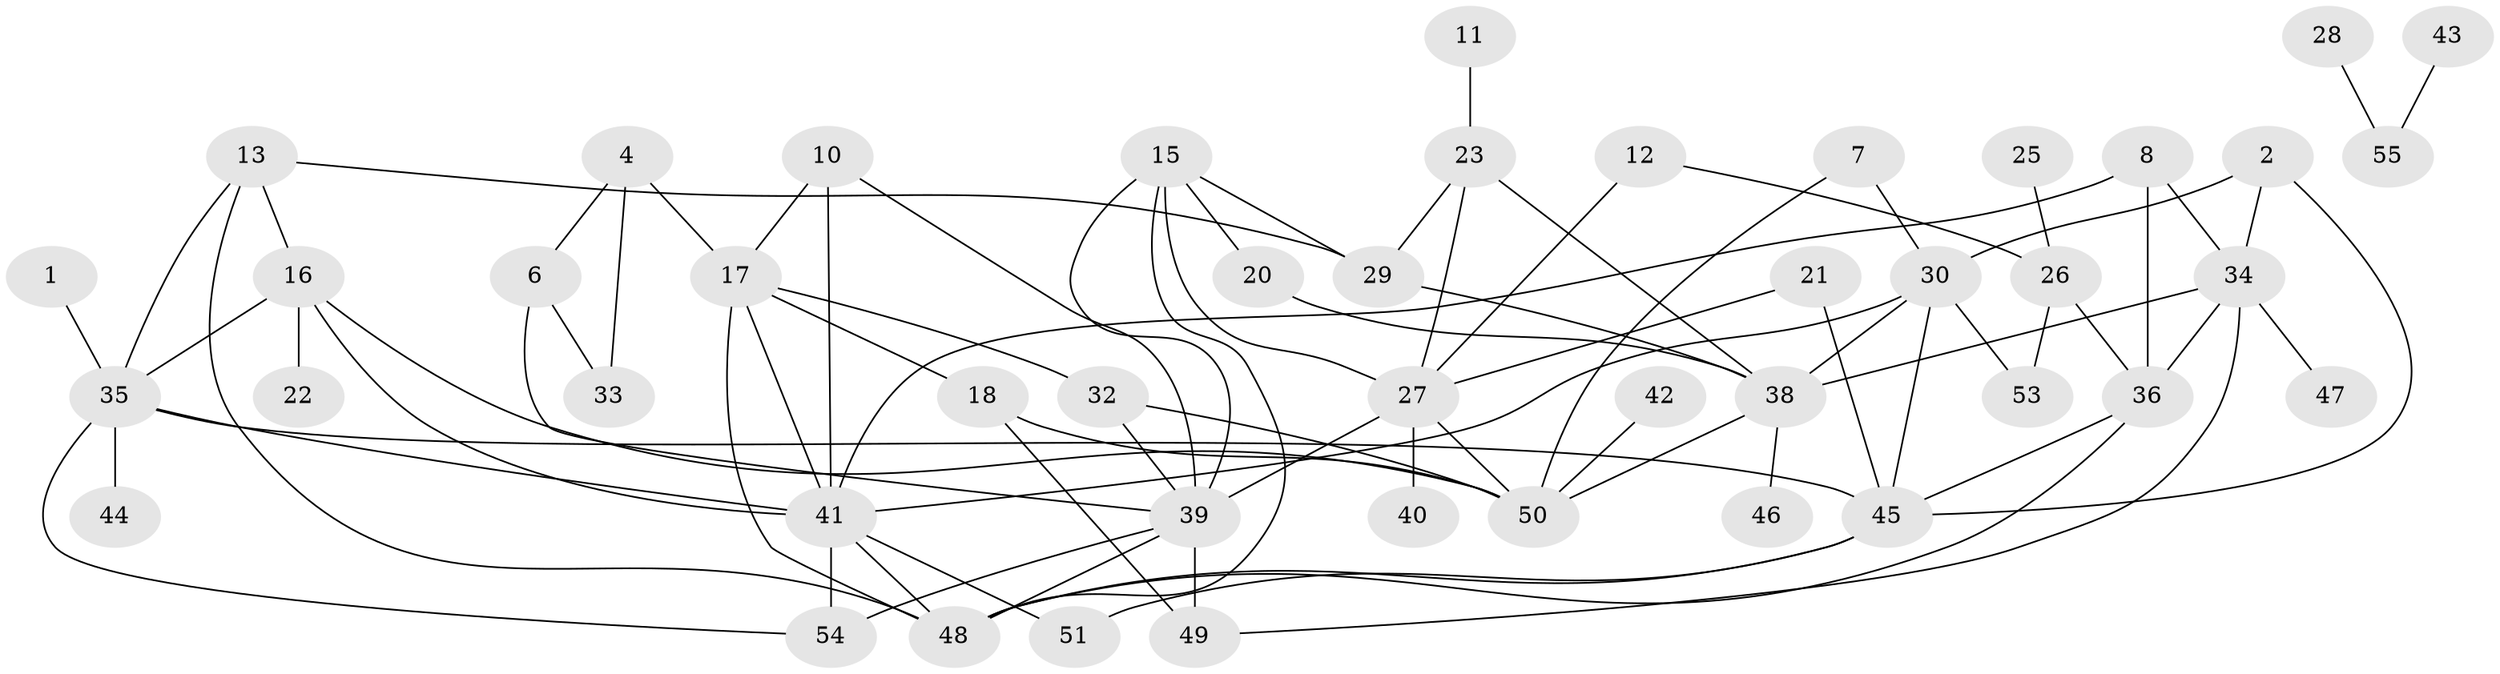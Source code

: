 // original degree distribution, {2: 0.22935779816513763, 4: 0.1559633027522936, 3: 0.2018348623853211, 1: 0.21100917431192662, 0: 0.07339449541284404, 7: 0.01834862385321101, 6: 0.009174311926605505, 5: 0.10091743119266056}
// Generated by graph-tools (version 1.1) at 2025/49/03/09/25 03:49:12]
// undirected, 46 vertices, 81 edges
graph export_dot {
graph [start="1"]
  node [color=gray90,style=filled];
  1;
  2;
  4;
  6;
  7;
  8;
  10;
  11;
  12;
  13;
  15;
  16;
  17;
  18;
  20;
  21;
  22;
  23;
  25;
  26;
  27;
  28;
  29;
  30;
  32;
  33;
  34;
  35;
  36;
  38;
  39;
  40;
  41;
  42;
  43;
  44;
  45;
  46;
  47;
  48;
  49;
  50;
  51;
  53;
  54;
  55;
  1 -- 35 [weight=1.0];
  2 -- 30 [weight=1.0];
  2 -- 34 [weight=1.0];
  2 -- 45 [weight=1.0];
  4 -- 6 [weight=1.0];
  4 -- 17 [weight=1.0];
  4 -- 33 [weight=1.0];
  6 -- 33 [weight=1.0];
  6 -- 39 [weight=1.0];
  7 -- 30 [weight=1.0];
  7 -- 50 [weight=1.0];
  8 -- 34 [weight=1.0];
  8 -- 36 [weight=1.0];
  8 -- 41 [weight=1.0];
  10 -- 17 [weight=1.0];
  10 -- 39 [weight=1.0];
  10 -- 41 [weight=1.0];
  11 -- 23 [weight=1.0];
  12 -- 26 [weight=1.0];
  12 -- 27 [weight=1.0];
  13 -- 16 [weight=1.0];
  13 -- 29 [weight=1.0];
  13 -- 35 [weight=1.0];
  13 -- 48 [weight=1.0];
  15 -- 20 [weight=1.0];
  15 -- 27 [weight=1.0];
  15 -- 29 [weight=1.0];
  15 -- 39 [weight=1.0];
  15 -- 48 [weight=1.0];
  16 -- 22 [weight=1.0];
  16 -- 35 [weight=1.0];
  16 -- 41 [weight=1.0];
  16 -- 50 [weight=1.0];
  17 -- 18 [weight=1.0];
  17 -- 32 [weight=1.0];
  17 -- 41 [weight=1.0];
  17 -- 48 [weight=1.0];
  18 -- 49 [weight=1.0];
  18 -- 50 [weight=1.0];
  20 -- 38 [weight=1.0];
  21 -- 27 [weight=2.0];
  21 -- 45 [weight=1.0];
  23 -- 27 [weight=1.0];
  23 -- 29 [weight=1.0];
  23 -- 38 [weight=1.0];
  25 -- 26 [weight=1.0];
  26 -- 36 [weight=1.0];
  26 -- 53 [weight=1.0];
  27 -- 39 [weight=2.0];
  27 -- 40 [weight=1.0];
  27 -- 50 [weight=1.0];
  28 -- 55 [weight=1.0];
  29 -- 38 [weight=1.0];
  30 -- 38 [weight=1.0];
  30 -- 41 [weight=1.0];
  30 -- 45 [weight=1.0];
  30 -- 53 [weight=1.0];
  32 -- 39 [weight=1.0];
  32 -- 50 [weight=1.0];
  34 -- 36 [weight=1.0];
  34 -- 38 [weight=1.0];
  34 -- 47 [weight=1.0];
  34 -- 49 [weight=1.0];
  35 -- 41 [weight=1.0];
  35 -- 44 [weight=1.0];
  35 -- 45 [weight=1.0];
  35 -- 54 [weight=1.0];
  36 -- 45 [weight=1.0];
  36 -- 48 [weight=1.0];
  38 -- 46 [weight=1.0];
  38 -- 50 [weight=1.0];
  39 -- 48 [weight=1.0];
  39 -- 49 [weight=2.0];
  39 -- 54 [weight=1.0];
  41 -- 48 [weight=1.0];
  41 -- 51 [weight=1.0];
  41 -- 54 [weight=1.0];
  42 -- 50 [weight=1.0];
  43 -- 55 [weight=1.0];
  45 -- 48 [weight=1.0];
  45 -- 51 [weight=1.0];
}
